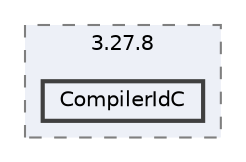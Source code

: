 digraph "C:/Users/Mehmet Ali Yilmaz/Desktop/MiniYuGiOhGame/cmake-build-debug/CMakeFiles/3.27.8/CompilerIdC"
{
 // LATEX_PDF_SIZE
  bgcolor="transparent";
  edge [fontname=Helvetica,fontsize=10,labelfontname=Helvetica,labelfontsize=10];
  node [fontname=Helvetica,fontsize=10,shape=box,height=0.2,width=0.4];
  compound=true
  subgraph clusterdir_a30f206eb85b936aebf778f8ca08be7c {
    graph [ bgcolor="#edf0f7", pencolor="grey50", label="3.27.8", fontname=Helvetica,fontsize=10 style="filled,dashed", URL="dir_a30f206eb85b936aebf778f8ca08be7c.html",tooltip=""]
  dir_36a319fdfa90daea3fe65386bde15ea1 [label="CompilerIdC", fillcolor="#edf0f7", color="grey25", style="filled,bold", URL="dir_36a319fdfa90daea3fe65386bde15ea1.html",tooltip=""];
  }
}

